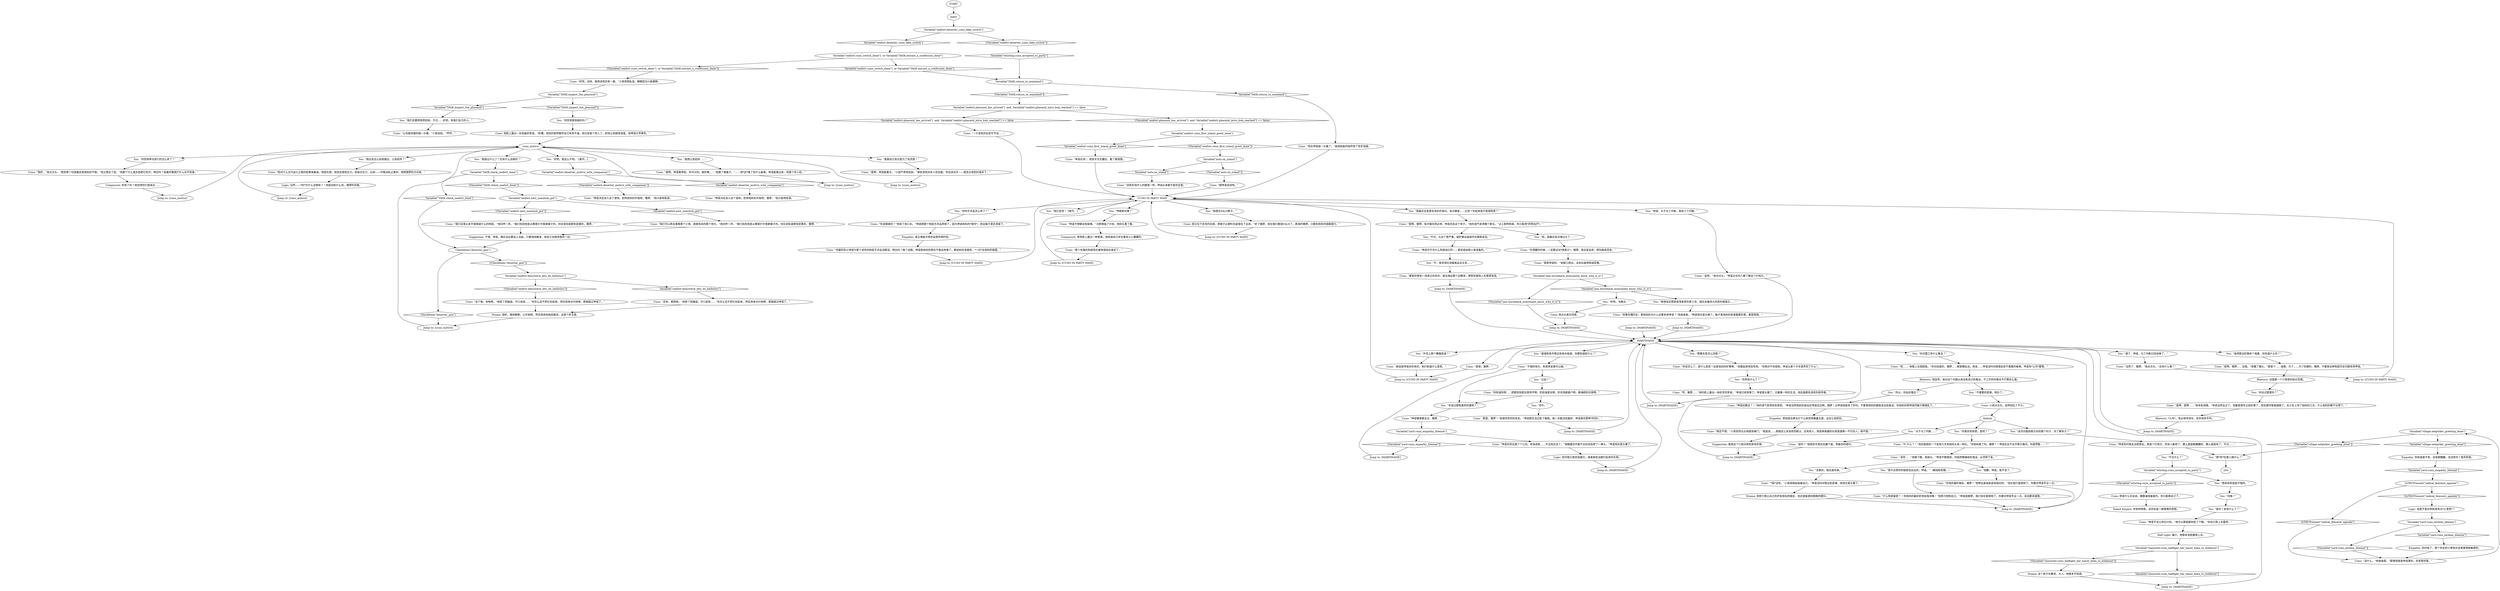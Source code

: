 # PARTY / CUNO MAIN
# CUNO'S main hub inside whirling and on the island. It's like KIM MAIN
# ==================================================
digraph G {
	  0 [label="START"];
	  1 [label="input"];
	  2 [label="Cuno: “我们可以再去看看那个小塔，就是有床的那个地方。”他闷哼一声。“我们找找他是从哪里打中我家瘸子的。你应该知道那些屁事的，猪猡。”"];
	  3 [label="Drama: 这个孩子在撒谎，大人。他根本不知道。"];
	  4 [label="IsTHCPresent(\"radical_feminist_agenda\")"];
	  5 [label="IsTHCPresent(\"radical_feminist_agenda\")", shape=diamond];
	  6 [label="!(IsTHCPresent(\"radical_feminist_agenda\"))", shape=diamond];
	  7 [label="Logic: 他是不是对莉莉恩有点*小意思*？"];
	  8 [label="Jump to: [CUNO IN PARTY MAIN]"];
	  9 [label="Variable[\"auto.on_island\"]"];
	  10 [label="Variable[\"auto.on_island\"]", shape=diamond];
	  11 [label="!(Variable[\"auto.on_island\"])", shape=diamond];
	  12 [label="You: “海湾那边好像有个海堡。你知道什么吗？”"];
	  13 [label="You: “呃，我最近有点嗨过头了……”"];
	  14 [label="Cuno: “当然了，猪猡。”他点点头。“还有什么事？”"];
	  15 [label="Cuno: “该死……”他垂下眼，摇摇头。“坤诺不敢相信，你居然瞎编他的鬼话。必须停下来。”"];
	  16 [label="You: “你进过那栋废弃的建筑？”"];
	  17 [label="You: “不过什么？”"];
	  18 [label="Cuno: “坤诺不想聊这些破事。”沉默降临了片刻。他回头看了看。"];
	  19 [label="You: “你觉得是他做的吗？”"];
	  20 [label="You: “你觉得审讯进行的怎么样了？”"];
	  21 [label="Variable[\"TASK.check_seafort_done\"]"];
	  22 [label="Variable[\"TASK.check_seafort_done\"]", shape=diamond];
	  23 [label="!(Variable[\"TASK.check_seafort_done\"])", shape=diamond];
	  24 [label="Jump to: [MARTINAISE]"];
	  25 [label="You: “所以，你站在哪边？”"];
	  26 [label="Variable[\"seafort.phasmid_has_arrived\"]  and  Variable[\"seafort.phasmid_intro_hub_reached\"] == false"];
	  27 [label="Variable[\"seafort.phasmid_has_arrived\"]  and  Variable[\"seafort.phasmid_intro_hub_reached\"] == false", shape=diamond];
	  28 [label="!(Variable[\"seafort.phasmid_has_arrived\"]  and  Variable[\"seafort.phasmid_intro_hub_reached\"] == false)", shape=diamond];
	  29 [label="Cuno: “一只该死的巨型竹节虫……”"];
	  30 [label="MARTINAISE"];
	  31 [label="Cuno: “你清醒的时候，一定要试试*镁奥兰*，猪猡。我总是会用，把玛格拿回来。”"];
	  32 [label="Cuno: “你知道的啊……把那些狗屁玩意弄坏啊，扔到海里去啊，扔东西砸窗户啊，朝海鸥扔垃圾啊。”"];
	  33 [label="Jump to: [MARTINAISE]"];
	  34 [label="Cuno: “那是，猪猡！”他很欣赏你的肯定。“坤诺把生活过到了极致。每一天都活到最好。坤诺喜欢那种*时刻*。”"];
	  35 [label="You: “我想让他招供……”"];
	  36 [label="Rhetoric: 这就是一个小男孩的知识范围。"];
	  37 [label="Variable[\"jam.horseback_monument_know_who_it_is\"]"];
	  38 [label="Variable[\"jam.horseback_monument_know_who_it_is\"]", shape=diamond];
	  39 [label="!(Variable[\"jam.horseback_monument_know_who_it_is\"])", shape=diamond];
	  40 [label="Jump to: [CUNO IN PARTY MAIN]"];
	  41 [label="Variable[\"seafort.deserter_cuno_fake_switch\"]"];
	  42 [label="Variable[\"seafort.deserter_cuno_fake_switch\"]", shape=diamond];
	  43 [label="!(Variable[\"seafort.deserter_cuno_fake_switch\"])", shape=diamond];
	  44 [label="Variable[\"seafort.kimswitch_lets_do_ballistics\"]"];
	  45 [label="Variable[\"seafort.kimswitch_lets_do_ballistics\"]", shape=diamond];
	  46 [label="!(Variable[\"seafort.kimswitch_lets_do_ballistics\"])", shape=diamond];
	  47 [label="You: “不重要的屁事。明白了。”"];
	  48 [label="Rhetoric: *火车*。思必得号快车。安非他命专列。"];
	  49 [label="Jump to: [MARTINAISE]"];
	  50 [label="Jump to: [MARTINAISE]"];
	  51 [label="You: “你喜欢莉莉恩，是吧？”"];
	  52 [label="Variable[\"seafort.cuno_switch_done\"]  or Variable[\"TASK.extract_a_confession_done\"]"];
	  53 [label="Variable[\"seafort.cuno_switch_done\"]  or Variable[\"TASK.extract_a_confession_done\"]", shape=diamond];
	  54 [label="!(Variable[\"seafort.cuno_switch_done\"]  or Variable[\"TASK.extract_a_confession_done\"])", shape=diamond];
	  55 [label="Jump to: [CUNO IN PARTY MAIN]"];
	  56 [label="Cuno: “坤诺可不鸟什么狗屎迷幻药——那些是给胆小鬼准备的。”"];
	  57 [label="You: “谢了，坤诺，马丁内斯已经说够了。”"];
	  58 [label="You: “你牛。”"];
	  59 [label="Cuno: “不错的地方。有很多屁事可以做。”"];
	  60 [label="You: “我应该怎么给他施压，让他招供？”"];
	  61 [label="Suggestion: 不错，坤诺。确实没必要送上法庭。只要视线瞄准，他自己会继续做完一切。"];
	  62 [label="Cuno: “他对什么古代战士之类的屁事很着迷。狗屁仇恨。他肯定很有压力。给他点压力，比如——作案动机之类的。按照猪猡的方式来。”"];
	  63 [label="Jump to: [cuno_motive]"];
	  64 [label="Jump to: [cuno_motive]"];
	  65 [label="Empathy: 把他放在聚光灯下让他觉得暴露无遗，这会让他抓狂。"];
	  66 [label="Variable[\"seafort.cuno_first_island_greet_done\"]"];
	  67 [label="Variable[\"seafort.cuno_first_island_greet_done\"]", shape=diamond];
	  68 [label="!(Variable[\"seafort.cuno_first_island_greet_done\"])", shape=diamond];
	  69 [label="Cuno: “现在坤诺是一头猪了。”他用肮脏的指甲挖了挖牙齿缝。"];
	  70 [label="Cuno: “说吧，”他点点头。“坤诺比任何人都了解这个烂地方。”"];
	  71 [label="Cuno: “是啊，猪猡。每次嗑完思必得，坤诺也会这个样子。”他的语气变得像个家长。“沾上那种狗屎，你只能用*药物治疗*。”"];
	  72 [label="You: “环岛上那个雕像是谁？”"];
	  73 [label="Jump to: [MARTINAISE]"];
	  74 [label="You: “比如？”"];
	  75 [label="You: “我想买FALN裤子。”"];
	  76 [label="Cuno: “很好。”他点点头。“我觉得一切进展还真他妈的不错。”他又靠近了些。“用那个什么鬼东西把它剪开，明白吗？装着好像我们什么也不知道。”"];
	  77 [label="Cuno: “*我*没有，”小孩用拇指指着自己。“坤诺没时间管这些屁事。他现在是头猪了。”"];
	  78 [label="You: “我们还要把他带回来，不过……好吧。有我们自己的人。”"];
	  79 [label="Cuno: “跟坤诺说说吧。”"];
	  80 [label="Cuno: “坤诺有时候会去那里玩。真是个烂地方。所有人都老了，要么就是醉醺醺的，要么就是死了，不过……”"];
	  81 [label="Jump to: [MARTINAISE]"];
	  82 [label="cuno_motive"];
	  83 [label="Cuno: “坤诺决定加入这个游戏。赶快他妈的开始吧，猪猡。”他兴奋地低语。"];
	  84 [label="Cuno: “这个嘛。有枪啊。”他抓了抓脑袋，开口说到……“你怎么还不把它捡起来，然后用来对付他啊，那就超过坤诺了。”"];
	  85 [label="Jump to: [MARTINAISE]"];
	  86 [label="Jump to: [CUNO IN PARTY MAIN]"];
	  87 [label="Half Light: 骗子。他根本没胆量爬上去。"];
	  88 [label="You: “坤诺，关于马丁内斯，我有几个问题。”"];
	  89 [label="You: “我们走吧！”[离开。]"];
	  90 [label="Cuno: “好吧，这样，就用该死的老一套。”小孩窃窃私语，眼睛因为兴奋圆睁。"];
	  91 [label="You: “我错过什么了？还有什么没做的？”"];
	  92 [label="Cuno: “你说蝗城吗？”他吞了吞口水。“坤诺把那个狗屁艺术品弄掉了，因为坤诺他妈的*很穷*，而且脑子里还进屎了。”"];
	  93 [label="Cuno: “你最好别让坤诺为那个该死的狗屁艺术品流眼泪，明白吗？换个话题，坤诺我他妈的再也不做这种事了。都他妈的滚蛋吧，*一切*全他妈的操蛋。”"];
	  94 [label="Logic: 他可能只是捡些破烂，或者偷些没被钉起来的东西。"];
	  95 [label="You: “没事的，我也喜欢她。”"];
	  96 [label="Variable[\"character.cuno_halflight_liar_hasnt_been_to_hiddeout\"]"];
	  97 [label="Variable[\"character.cuno_halflight_liar_hasnt_been_to_hiddeout\"]", shape=diamond];
	  98 [label="!(Variable[\"character.cuno_halflight_liar_hasnt_been_to_hiddeout\"])", shape=diamond];
	  99 [label="Variable[\"TASK.inspect_the_phasmid\"]"];
	  100 [label="Variable[\"TASK.inspect_the_phasmid\"]", shape=diamond];
	  101 [label="!(Variable[\"TASK.inspect_the_phasmid\"])", shape=diamond];
	  102 [label="Cuno: “你说怎么了，是什么意思？这是他妈的好事啊。”他看起来有些吃惊。“你绝对不会相信，坤诺从那个卡车里弄到了什么”。"];
	  103 [label="Cuno: “要是你想来一场真正的狂欢，就去海边那个旧教堂，那帮狂飙怪人在那里鬼混。”"];
	  104 [label="Jump to: [MARTINAISE]"];
	  105 [label="You: “你去过那里吗？”"];
	  106 [label="You: “废墟和鱼市那边有条木板道，你都知道些什么？”"];
	  107 [label="Jump to: [cuno_motive]"];
	  108 [label="You: “你的艺术品怎么样了？”"];
	  109 [label="Cuno: 小孩点点头，显然轻松了不少。"];
	  110 [label="Cuno: “坤诺站哪边？！”他的语气变得有些愤怒。“坤诺当然他妈的是站在坤诺这边啊，猪猡！比坤诺低级多了好吗。不要再他妈的跟我说这些废话。你他妈的把坤诺的脑子都搞乱了。”"];
	  111 [label="Cuno: “让你能骄傲的做一头猪，”小孩说到。“哼哼。”"];
	  112 [label="Cuno: “该死的岛吓人的跟鬼一样。坤诺从来都不喜欢这里。”"];
	  113 [label="Cuno: “坤诺不会让你扫兴的。”他可以算是朝你眨了下眼。“你自己爬上去看呗。”"];
	  114 [label="Empathy: 你知道谁不老，没有醉醺醺，也没死吗？是莉莉恩。"];
	  115 [label="Empathy: 别问他了。那个年纪的小男孩对这类事情挺敏感的。"];
	  116 [label="You: “抱歉，坤诺。我不说了。”"];
	  117 [label="Jump to: [MARTINAISE]"];
	  118 [label="You: “我很肯定那是放荡者菲利普三世，瑞瓦肖最伟大的菲利普国王……”"];
	  119 [label="Jump to: [cuno_motive]"];
	  120 [label="You: “我不会把你的秘密说出去的，坤诺。”（朝他眨眨眼。）"];
	  121 [label="Variable[\"TASK.return_to_mainland\"]"];
	  122 [label="Variable[\"TASK.return_to_mainland\"]", shape=diamond];
	  123 [label="!(Variable[\"TASK.return_to_mainland\"])", shape=diamond];
	  124 [label="Cuno: “坤诺在场”。他双手叉在腰后，看了看周围。"];
	  125 [label="You: “你弄到什么了？”"];
	  126 [label="Cuno: “是啊，是啊……”他有些烦躁。“坤诺当然去过了，但都是很早之前的事了，而且那时候我搞砸了。在火车上待了他妈的几天。什么他妈的都不记得了。”"];
	  127 [label="Cuno: “坤诺哪里都去过，猪猡。”"];
	  128 [label="Composure: 男孩脸上露出一种表情，他知道自己余生都会小心翼翼的。"];
	  129 [label="Cuno: “是啊，坤诺看得到。你可以的。就好像……”他摸了摸鼻子。“……他*还*做了些什么破事。坤诺能看出来，他是个杀人犯。”"];
	  130 [label="Suggestion: 看来这个小孩对莉莉恩有好感。"];
	  131 [label="Cuno: “是吗？”他把双手搭在后腰下面，等着你的提问。"];
	  132 [label="Cuno: “是啊，猪猡……没错。”他搔了搔头。“那是个……海堡。为了……为了防御的，猪猡。不要拿这种狗屁历史问题来烦坤诺。”"];
	  133 [label="You: “那塞车是怎么回事？”"];
	  134 [label="Jump to: [MARTINAISE]"];
	  135 [label="Cuno: “那个有毒的狗屎现在被坤诺抛在身后了。”"];
	  136 [label="Cuno: 他又拉下夹克的拉链，把裤子从塑料包装里拉了出来。“好了猪猡，现在我们都是FALN了。表演的猪猡。只要别他妈的搞砸就行。”"];
	  137 [label="Variable[\"seafort.deserter_motive_with_companion\"]"];
	  138 [label="Variable[\"seafort.deserter_motive_with_companion\"]", shape=diamond];
	  139 [label="!(Variable[\"seafort.deserter_motive_with_companion\"])", shape=diamond];
	  140 [label="Variable[\"seafort.nest_mainhub_got\"]"];
	  141 [label="Variable[\"seafort.nest_mainhub_got\"]", shape=diamond];
	  142 [label="!(Variable[\"seafort.nest_mainhub_got\"])", shape=diamond];
	  143 [label="Cuno: “坤诺决定加入这个游戏。赶快他妈的开始吧，猪猡。”他兴奋地低语。"];
	  144 [label="Composure: 听到了吗？他觉得你们很亲近……"];
	  145 [label="Jump to: [CUNO IN PARTY MAIN]"];
	  146 [label="Rhetoric: 很显然，他对这个问题从来没有自己的看法，不工作的时候也不打算这么做。"];
	  147 [label="Variable[\"yard.cuno_elchem_lilienne\"]"];
	  148 [label="Variable[\"yard.cuno_elchem_lilienne\"]", shape=diamond];
	  149 [label="!(Variable[\"yard.cuno_elchem_lilienne\"])", shape=diamond];
	  150 [label="You: “关于马丁内斯……”"];
	  151 [label="Cuno: “哎，猪猡……”他的脸上露出一抹机灵的笑容。“坤诺已经受够了。坤诺是头猪了。过着猪一样的生活。他后面那些该死的掠夺者。”"];
	  152 [label="You: “那*你*在那儿做什么？”"];
	  153 [label="CheckItem(\"deserter_gun\")"];
	  154 [label="CheckItem(\"deserter_gun\")", shape=diamond];
	  155 [label="!(CheckItem(\"deserter_gun\"))", shape=diamond];
	  156 [label="Cuno: “还有，那把枪。”他抓了抓脑袋，开口说到……“你怎么还不把它捡起来，然后用来对付他啊，那就超过坤诺了。”"];
	  157 [label="Empathy: 真正难能可贵的自我怜悯时刻。"];
	  158 [label="Cuno: “什么狗屁秘密？！你他妈的最好赶快给我闭嘴！”他努力控制自己。“坤诺是猪猡。我们现在是搭档了。你要对坤诺专业一点。说话要讲道理。”"];
	  159 [label="Cuno: “呃……”他看上去很困惑。“你也知道的，猪猡……都是瞎扯淡。再说……坤诺没时间搭理这些不重要的破事。坤诺有*公司*要管。”"];
	  160 [label="You: “不对，比这个更严重。就好像这座城市在跟我说话。”"];
	  161 [label="You: “你对罢工有什么看法？”"];
	  162 [label="You: “不，我觉得应该跟毒品没关系……”"];
	  163 [label="Cuno: “什-什么？！”他的脸刷的一下变得几乎和他的头发一样红。“你他妈疯了吗，猪猡？！坤诺完全不在乎那只傻鸟。你居然敢……？”"];
	  164 [label="Cuno: 他点头表示同意。"];
	  165 [label="You: “坤妮斯在哪？”"];
	  166 [label="Cuno: 他脸上露出一丝扭曲的笑容。“卧槽，他妈的居然敢吹自己有多牛逼，他已经是个死人了。赶快让他掏钱滚蛋。我坤诺大爷罩你。”"];
	  167 [label="You: “我扇自己耳光是为了找灵感！”"];
	  168 [label="You: “好吧，就这么干吧。”[离开。]"];
	  169 [label="Drama: 很好。跟他聊聊，公开挑明，然后用其他指控推进。这是个好主意。"];
	  170 [label="Cuno: “是啊，坤诺能看见，”小孩严肃地说到。“那些该死的杀人犯也能。你应该住手——感觉太他妈的诡异了。”"];
	  171 [label="Logic: 当然——*你*为什么没想到？！狗屁动机什么的。猪猡的风格。"];
	  172 [label="Cuno: 坤诺什么也没说，静静凝视着窗外。你只能靠自己了。"];
	  173 [label="Cuno: “你他妈最好做到，猪猡！”他伸出食指直直地指向你。“现在我们是搭档了。你要对坤诺专业一点。”"];
	  174 [label="You: “好吧。冷静点。”"];
	  175 [label="Variable[\"village.netpicker_greeting_done\"]"];
	  176 [label="Variable[\"village.netpicker_greeting_done\"]", shape=diamond];
	  177 [label="!(Variable[\"village.netpicker_greeting_done\"])", shape=diamond];
	  178 [label="Jump to: [cuno_motive]"];
	  179 [label="Cuno: “我们这里从来不搞弹道什么的狗屁。”他闷哼一声。“我们找找他是从哪里打中我家瘸子的。你应该知道那些屁事的，猪猡。”"];
	  180 [label="Inland Empire: 你有种预感，这将会是一趟艰难的旅程。"];
	  181 [label="Drama: 他努力想让自己的声音放松而镇定，但还是能感到微微的颤抖。"];
	  182 [label="You: “我最近总是莫名其妙的发抖。有点像是……幻觉？听起来是不是很熟悉？”"];
	  183 [label="Cuno: “如果你懂历史，那他妈的为什么还要来烦坤诺？”他耸耸肩。“坤诺现在是头猪了。脑子里他妈的有很重要的事。都是狗屎。”"];
	  184 [label="CUNO IN PARTY MAIN"];
	  185 [label="Jump to: [MARTINAISE]"];
	  186 [label="Cuno: “她还不错，”小孩突然尖尖地提高嗓门。“我是说……周围这么多该死的醉汉，还有死人，她是两条腿的垃圾里面唯一不烂的人。她不错。”"];
	  187 [label="You: “玛格？”"];
	  188 [label="Cuno: “那是坤诺的，”他脱口而出，没有丝毫停顿或犹豫。"];
	  189 [label="Cuno: “就说是坤诺派你来的。他们知道什么意思。”"];
	  190 [label="Jump to: [MARTINAISE]"];
	  191 [label="thehub"];
	  192 [label="Cuno: “没什么。”他耸耸肩。“那堆狗屎是坤诺罩的。别多管闲事。”"];
	  193 [label="Variable[\"whirling.cuno_accepted_to_party\"]"];
	  194 [label="Variable[\"whirling.cuno_accepted_to_party\"]", shape=diamond];
	  195 [label="!(Variable[\"whirling.cuno_accepted_to_party\"])", shape=diamond];
	  196 [label="You: “想来莉莉恩挺不错的。”"];
	  197 [label="You: “运河对面西南方向的那个村子，你了解多少？”"];
	  198 [label="Cuno: “是镁，猪猡。”"];
	  199 [label="You: “是吗？发现什么了？”"];
	  200 [label="Variable[\"yard.cuno_empathy_lilienne\"]"];
	  201 [label="Variable[\"yard.cuno_empathy_lilienne\"]", shape=diamond];
	  202 [label="!(Variable[\"yard.cuno_empathy_lilienne\"])", shape=diamond];
	  203 [label="Cuno: “坤诺在附近搞了个公司。有钱进账……不过现在没了。”他朝着空中看不见的目标挥了一拳头。“坤诺现在是头猪了。”"];
	  0 -> 1
	  1 -> 41
	  2 -> 61
	  3 -> 117
	  4 -> 5
	  4 -> 6
	  5 -> 192
	  6 -> 7
	  7 -> 147
	  8 -> 184
	  9 -> 10
	  9 -> 11
	  10 -> 112
	  11 -> 79
	  12 -> 132
	  13 -> 31
	  14 -> 55
	  15 -> 120
	  15 -> 116
	  15 -> 95
	  16 -> 127
	  17 -> 193
	  18 -> 128
	  19 -> 166
	  20 -> 76
	  21 -> 22
	  21 -> 23
	  22 -> 153
	  23 -> 140
	  24 -> 30
	  25 -> 110
	  26 -> 27
	  26 -> 28
	  27 -> 29
	  28 -> 66
	  29 -> 184
	  30 -> 161
	  30 -> 133
	  30 -> 198
	  30 -> 72
	  30 -> 106
	  30 -> 12
	  30 -> 57
	  31 -> 188
	  32 -> 16
	  32 -> 58
	  33 -> 30
	  34 -> 50
	  35 -> 129
	  36 -> 105
	  37 -> 38
	  37 -> 39
	  38 -> 174
	  38 -> 118
	  39 -> 104
	  40 -> 184
	  41 -> 42
	  41 -> 43
	  42 -> 52
	  43 -> 194
	  44 -> 45
	  44 -> 46
	  45 -> 156
	  46 -> 84
	  47 -> 109
	  48 -> 33
	  49 -> 30
	  50 -> 30
	  51 -> 163
	  52 -> 53
	  52 -> 54
	  53 -> 121
	  54 -> 90
	  55 -> 184
	  56 -> 162
	  57 -> 14
	  58 -> 34
	  59 -> 16
	  59 -> 74
	  60 -> 62
	  61 -> 153
	  62 -> 171
	  63 -> 82
	  64 -> 82
	  65 -> 186
	  66 -> 67
	  66 -> 68
	  67 -> 124
	  68 -> 9
	  69 -> 184
	  70 -> 30
	  71 -> 160
	  71 -> 13
	  72 -> 189
	  73 -> 30
	  74 -> 32
	  75 -> 136
	  76 -> 144
	  77 -> 181
	  78 -> 111
	  79 -> 184
	  80 -> 152
	  80 -> 17
	  81 -> 30
	  82 -> 35
	  82 -> 167
	  82 -> 168
	  82 -> 20
	  82 -> 91
	  82 -> 60
	  84 -> 169
	  85 -> 30
	  86 -> 184
	  87 -> 96
	  88 -> 70
	  90 -> 99
	  91 -> 21
	  92 -> 157
	  93 -> 145
	  94 -> 49
	  95 -> 77
	  96 -> 97
	  96 -> 98
	  97 -> 117
	  98 -> 3
	  99 -> 100
	  99 -> 101
	  100 -> 78
	  101 -> 19
	  102 -> 125
	  103 -> 190
	  104 -> 30
	  105 -> 126
	  106 -> 59
	  107 -> 82
	  108 -> 92
	  109 -> 191
	  110 -> 65
	  112 -> 184
	  113 -> 87
	  114 -> 201
	  115 -> 192
	  116 -> 173
	  117 -> 30
	  118 -> 183
	  119 -> 82
	  120 -> 158
	  121 -> 122
	  121 -> 123
	  122 -> 69
	  123 -> 26
	  124 -> 184
	  125 -> 151
	  126 -> 48
	  127 -> 200
	  128 -> 135
	  129 -> 63
	  130 -> 85
	  131 -> 85
	  132 -> 36
	  133 -> 102
	  134 -> 30
	  135 -> 8
	  136 -> 40
	  137 -> 138
	  137 -> 139
	  138 -> 83
	  139 -> 143
	  140 -> 141
	  140 -> 142
	  141 -> 2
	  142 -> 179
	  144 -> 178
	  145 -> 184
	  146 -> 25
	  146 -> 47
	  147 -> 148
	  147 -> 149
	  148 -> 115
	  149 -> 192
	  150 -> 131
	  151 -> 73
	  152 -> 204
	  153 -> 154
	  153 -> 155
	  154 -> 107
	  155 -> 44
	  156 -> 169
	  157 -> 93
	  158 -> 134
	  159 -> 146
	  160 -> 56
	  161 -> 159
	  162 -> 103
	  163 -> 15
	  164 -> 104
	  165 -> 18
	  166 -> 82
	  167 -> 170
	  168 -> 137
	  169 -> 107
	  170 -> 64
	  171 -> 119
	  172 -> 180
	  173 -> 134
	  174 -> 164
	  175 -> 176
	  175 -> 177
	  176 -> 114
	  177 -> 152
	  178 -> 82
	  179 -> 61
	  181 -> 134
	  182 -> 71
	  183 -> 24
	  184 -> 165
	  184 -> 75
	  184 -> 108
	  184 -> 182
	  184 -> 88
	  184 -> 89
	  185 -> 30
	  186 -> 130
	  187 -> 199
	  188 -> 37
	  189 -> 86
	  190 -> 30
	  191 -> 51
	  191 -> 197
	  191 -> 150
	  192 -> 175
	  193 -> 195
	  193 -> 196
	  194 -> 121
	  195 -> 172
	  196 -> 187
	  197 -> 80
	  198 -> 86
	  199 -> 113
	  200 -> 202
	  200 -> 203
	  201 -> 4
	  202 -> 81
	  203 -> 94
}

